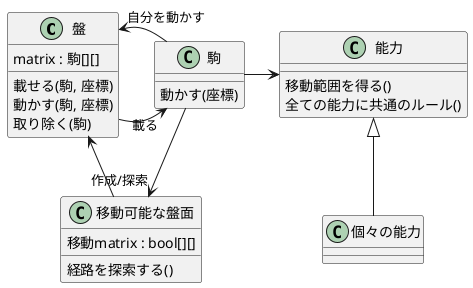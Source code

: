 @startuml

class 盤{
matrix : 駒[][]
載せる(駒, 座標)
動かす(駒, 座標)
取り除く(駒)
}
class 駒{
動かす(座標)
}
class 能力{
移動範囲を得る()
全ての能力に共通のルール()
}
class 個々の能力{
}
class 移動可能な盤面{
移動matrix : bool[][]
経路を探索する()
}
盤 -> "載る" 駒
駒 -left-> "自分を動かす" 盤
'人 -left-> "動かす" 駒
駒 -right->  能力
個々の能力 -up-|>  能力
駒 -->"作成/探索"  移動可能な盤面
移動可能な盤面 -up->  盤

@enduml